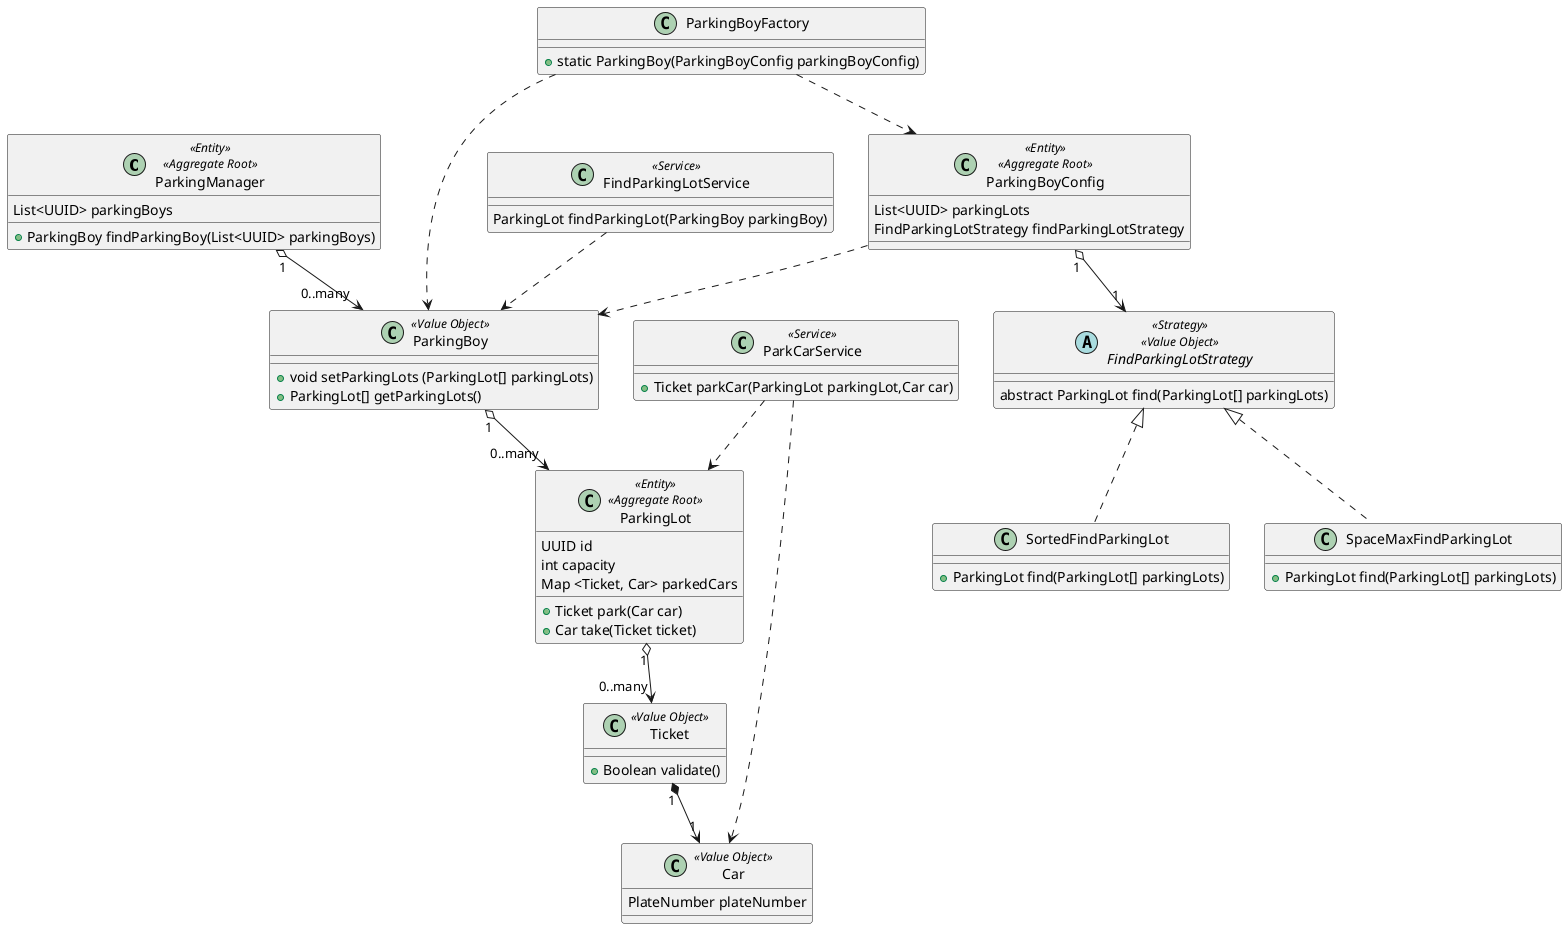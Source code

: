 @startuml

Class ParkingManager <<Entity>> <<Aggregate Root>>  {
  List<UUID> parkingBoys

+ ParkingBoy findParkingBoy(List<UUID> parkingBoys)
}

Class ParkingBoy <<Value Object>> {
  + void setParkingLots (ParkingLot[] parkingLots)
  + ParkingLot[] getParkingLots()
}

Class ParkingBoyConfig  << Entity >> <<Aggregate Root>>{
  List<UUID> parkingLots
  FindParkingLotStrategy findParkingLotStrategy
}

class ParkingLot << Entity >> <<Aggregate Root>> {
  UUID id
  int capacity
  Map <Ticket, Car> parkedCars

  + Ticket park(Car car)
  + Car take(Ticket ticket)
}

Class Car << Value Object >> {
    PlateNumber plateNumber
}

Class Ticket << Value Object >> {
  + Boolean validate()
}

class FindParkingLotService <<Service>> {
ParkingLot findParkingLot(ParkingBoy parkingBoy)
}

class ParkCarService <<Service>> {
+ Ticket parkCar(ParkingLot parkingLot,Car car)
}

abstract class FindParkingLotStrategy <<Strategy>> <<Value Object>>{
abstract ParkingLot find(ParkingLot[] parkingLots)
}

Class SortedFindParkingLot{
+ParkingLot find(ParkingLot[] parkingLots)
}

Class SpaceMaxFindParkingLot{
+ParkingLot find(ParkingLot[] parkingLots)
}

Class ParkingBoyFactory {
+static ParkingBoy(ParkingBoyConfig parkingBoyConfig)
}

FindParkingLotStrategy  <|.. SortedFindParkingLot
FindParkingLotStrategy  <|.. SpaceMaxFindParkingLot
ParkingManager "1" o--> "0..many" ParkingBoy
Ticket "1" *--> "1" Car
ParkingLot "1" o--> "0..many" Ticket
ParkingBoy "1" o--> "0..many" ParkingLot
ParkingBoyConfig "1" o--> "1" FindParkingLotStrategy
FindParkingLotService ..> ParkingBoy
ParkCarService ..> ParkingLot
ParkCarService ..> Car
ParkingBoyConfig ..> ParkingBoy

ParkingBoyFactory ..>ParkingBoy
ParkingBoyFactory ..>ParkingBoyConfig

@enduml